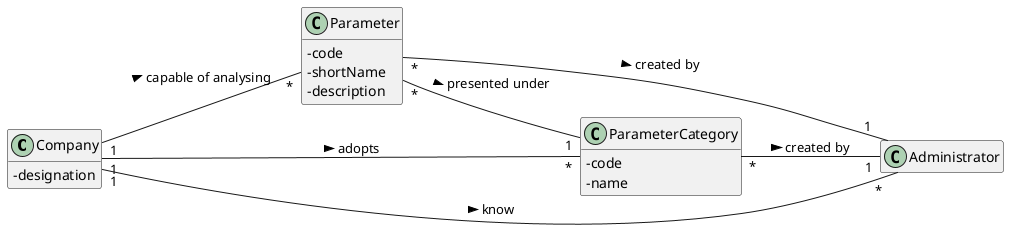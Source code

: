 @startuml
hide empty methods
hide empty attributes
left to right direction
skinparam classAttributeIconSize 0


class Company {
  -designation
}

class Parameter {
  -code
  -shortName
  -description
}

class ParameterCategory {
  -code
  -name
}

class Administrator {

}

Company "1" -- "*" Parameter : capable of analysing >
Company "1" -- "*" ParameterCategory : adopts >
Company "1" -- "*" Administrator : know >
Parameter "*" -- "1" ParameterCategory: presented under >
ParameterCategory "*" -- "1" Administrator: created by >
Parameter "*" -- "1" Administrator: created by >


@enduml